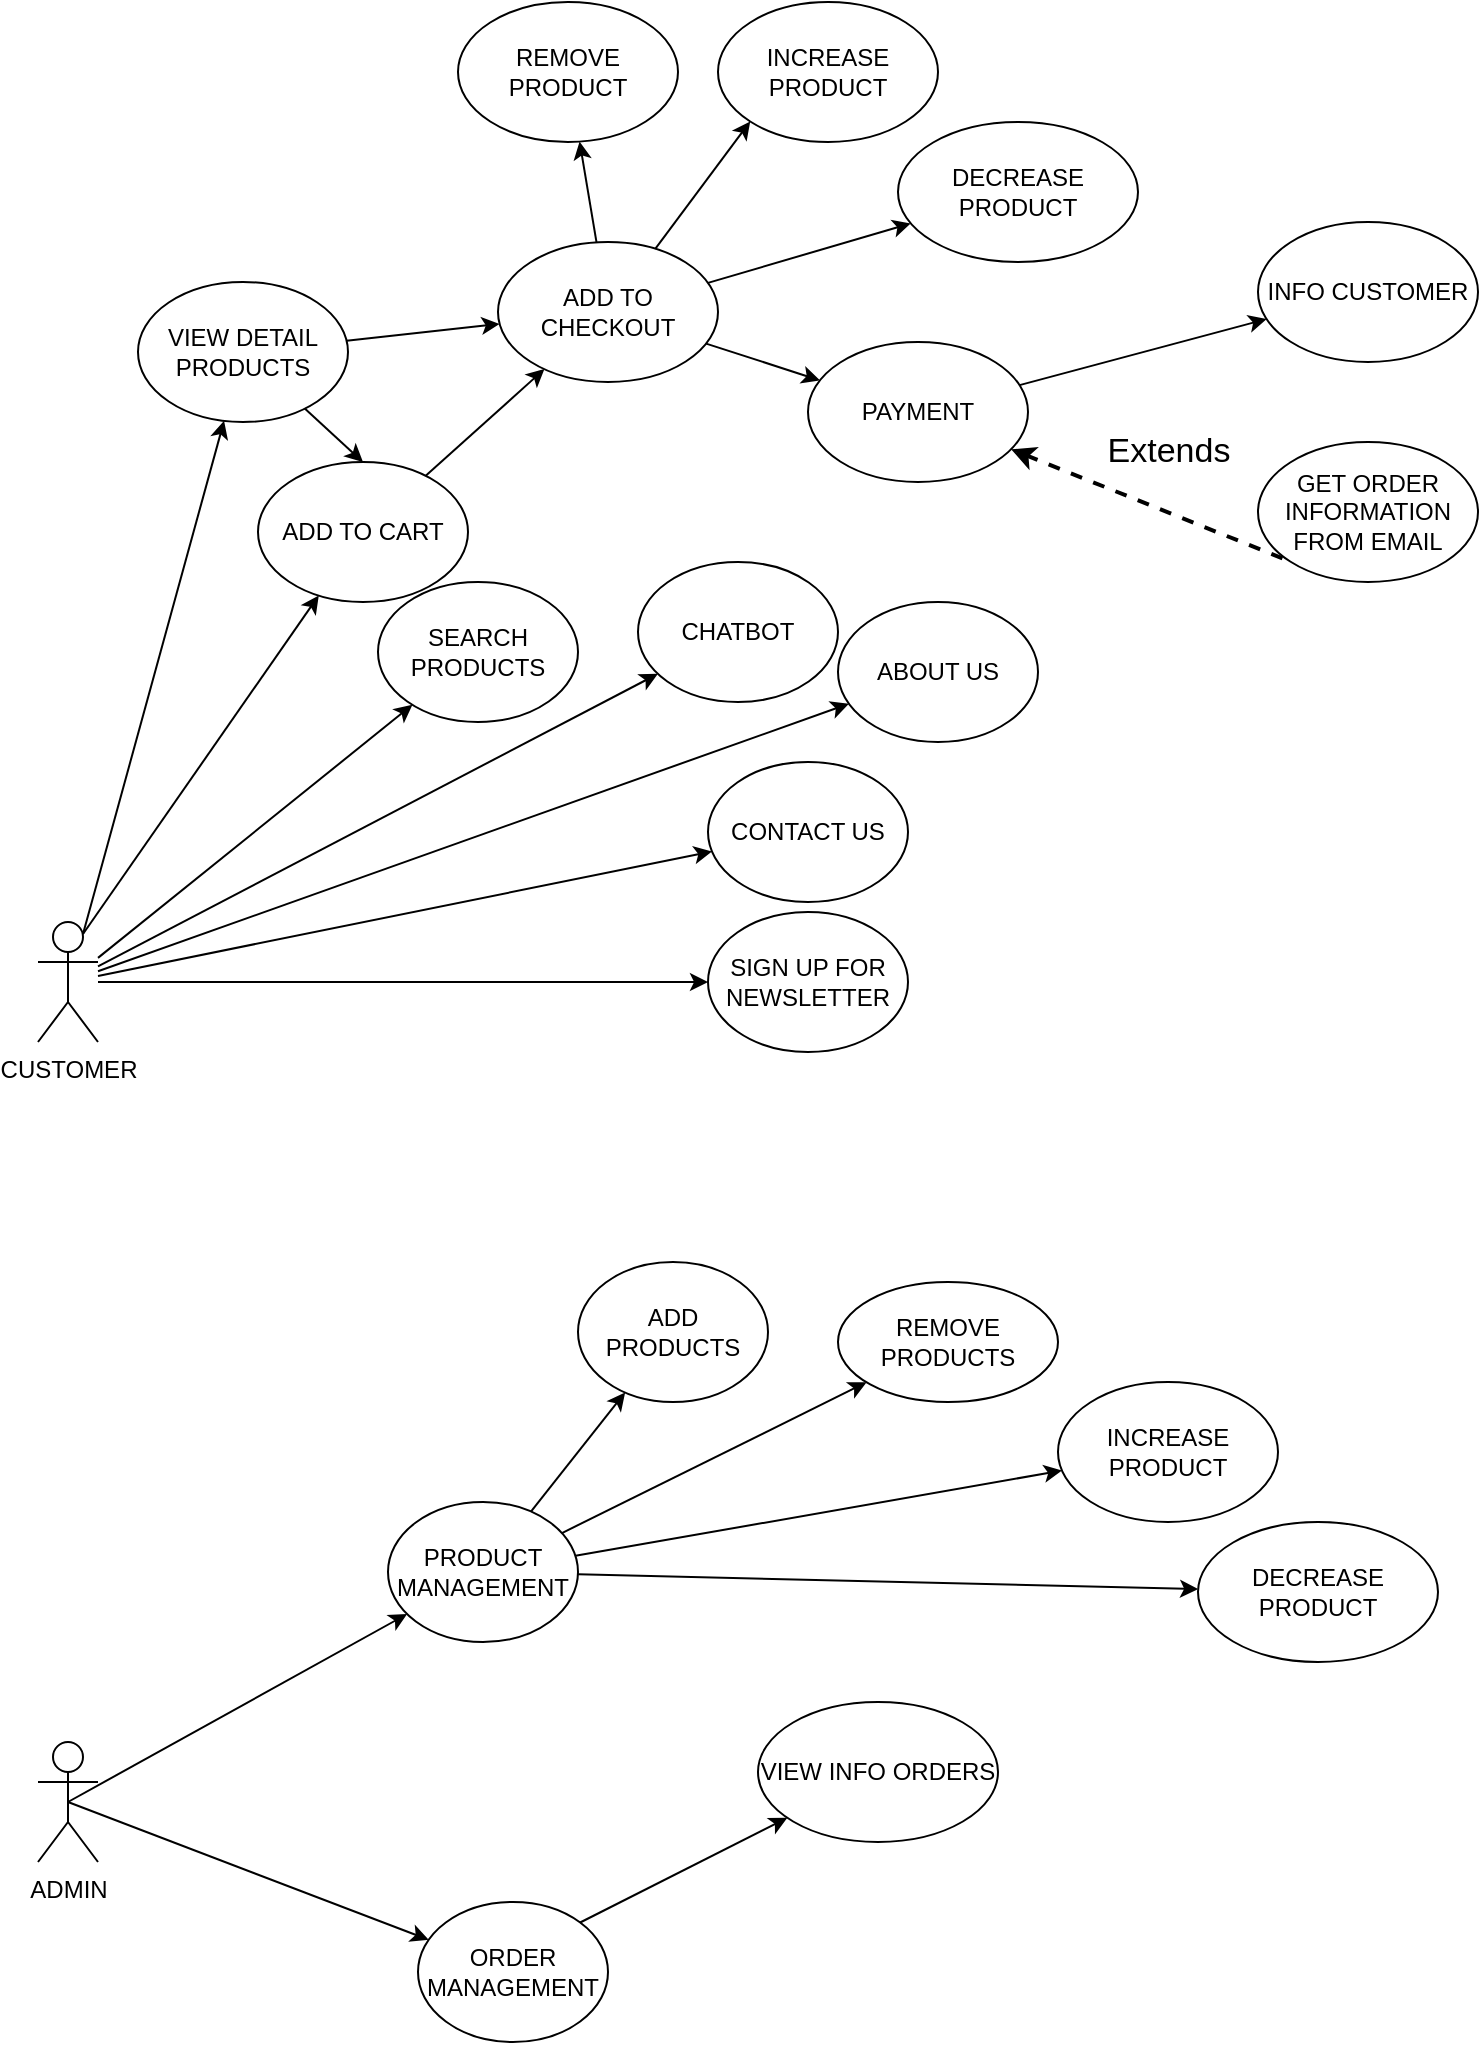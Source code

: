 <mxfile version="17.4.6" type="github">
  <diagram id="JZAeJcnLSfBEbdzy6QUT" name="Page-1">
    <mxGraphModel dx="1117" dy="1757" grid="1" gridSize="10" guides="1" tooltips="1" connect="1" arrows="1" fold="1" page="1" pageScale="1" pageWidth="850" pageHeight="1100" math="0" shadow="0">
      <root>
        <mxCell id="0" />
        <mxCell id="1" parent="0" />
        <mxCell id="F03WZERHqUWlmiGmvyyW-1" value="CUSTOMER" style="shape=umlActor;verticalLabelPosition=bottom;verticalAlign=top;html=1;outlineConnect=0;" vertex="1" parent="1">
          <mxGeometry x="40" y="80" width="30" height="60" as="geometry" />
        </mxCell>
        <mxCell id="F03WZERHqUWlmiGmvyyW-4" value="ADMIN" style="shape=umlActor;verticalLabelPosition=bottom;verticalAlign=top;html=1;outlineConnect=0;" vertex="1" parent="1">
          <mxGeometry x="40" y="490" width="30" height="60" as="geometry" />
        </mxCell>
        <mxCell id="F03WZERHqUWlmiGmvyyW-6" value="VIEW DETAIL PRODUCTS" style="ellipse;whiteSpace=wrap;html=1;" vertex="1" parent="1">
          <mxGeometry x="90" y="-240" width="105" height="70" as="geometry" />
        </mxCell>
        <mxCell id="F03WZERHqUWlmiGmvyyW-8" value="PAYMENT" style="ellipse;whiteSpace=wrap;html=1;" vertex="1" parent="1">
          <mxGeometry x="425" y="-210" width="110" height="70" as="geometry" />
        </mxCell>
        <mxCell id="F03WZERHqUWlmiGmvyyW-9" value="SEARCH PRODUCTS" style="ellipse;whiteSpace=wrap;html=1;" vertex="1" parent="1">
          <mxGeometry x="210" y="-90" width="100" height="70" as="geometry" />
        </mxCell>
        <mxCell id="F03WZERHqUWlmiGmvyyW-10" style="edgeStyle=orthogonalEdgeStyle;rounded=0;orthogonalLoop=1;jettySize=auto;html=1;exitX=0.5;exitY=1;exitDx=0;exitDy=0;" edge="1" parent="1" source="F03WZERHqUWlmiGmvyyW-9" target="F03WZERHqUWlmiGmvyyW-9">
          <mxGeometry relative="1" as="geometry" />
        </mxCell>
        <mxCell id="F03WZERHqUWlmiGmvyyW-11" value="ADD PRODUCTS" style="ellipse;whiteSpace=wrap;html=1;" vertex="1" parent="1">
          <mxGeometry x="310" y="250" width="95" height="70" as="geometry" />
        </mxCell>
        <mxCell id="F03WZERHqUWlmiGmvyyW-13" value="REMOVE PRODUCTS" style="ellipse;whiteSpace=wrap;html=1;" vertex="1" parent="1">
          <mxGeometry x="440" y="260" width="110" height="60" as="geometry" />
        </mxCell>
        <mxCell id="F03WZERHqUWlmiGmvyyW-14" value="INCREASE PRODUCT" style="ellipse;whiteSpace=wrap;html=1;" vertex="1" parent="1">
          <mxGeometry x="550" y="310" width="110" height="70" as="geometry" />
        </mxCell>
        <mxCell id="F03WZERHqUWlmiGmvyyW-15" value="DECREASE PRODUCT" style="ellipse;whiteSpace=wrap;html=1;" vertex="1" parent="1">
          <mxGeometry x="620" y="380" width="120" height="70" as="geometry" />
        </mxCell>
        <mxCell id="F03WZERHqUWlmiGmvyyW-19" value="PRODUCT MANAGEMENT" style="ellipse;whiteSpace=wrap;html=1;" vertex="1" parent="1">
          <mxGeometry x="215" y="370" width="95" height="70" as="geometry" />
        </mxCell>
        <mxCell id="F03WZERHqUWlmiGmvyyW-21" value="" style="endArrow=classic;html=1;rounded=0;" edge="1" parent="1" source="F03WZERHqUWlmiGmvyyW-19" target="F03WZERHqUWlmiGmvyyW-11">
          <mxGeometry width="50" height="50" relative="1" as="geometry">
            <mxPoint x="360" y="450" as="sourcePoint" />
            <mxPoint x="410" y="400" as="targetPoint" />
          </mxGeometry>
        </mxCell>
        <mxCell id="F03WZERHqUWlmiGmvyyW-22" value="" style="endArrow=classic;html=1;rounded=0;" edge="1" parent="1" source="F03WZERHqUWlmiGmvyyW-19" target="F03WZERHqUWlmiGmvyyW-13">
          <mxGeometry width="50" height="50" relative="1" as="geometry">
            <mxPoint x="360" y="450" as="sourcePoint" />
            <mxPoint x="410" y="400" as="targetPoint" />
          </mxGeometry>
        </mxCell>
        <mxCell id="F03WZERHqUWlmiGmvyyW-23" value="" style="endArrow=classic;html=1;rounded=0;" edge="1" parent="1" source="F03WZERHqUWlmiGmvyyW-19" target="F03WZERHqUWlmiGmvyyW-14">
          <mxGeometry width="50" height="50" relative="1" as="geometry">
            <mxPoint x="360" y="450" as="sourcePoint" />
            <mxPoint x="410" y="400" as="targetPoint" />
          </mxGeometry>
        </mxCell>
        <mxCell id="F03WZERHqUWlmiGmvyyW-24" value="" style="endArrow=classic;html=1;rounded=0;" edge="1" parent="1" source="F03WZERHqUWlmiGmvyyW-19" target="F03WZERHqUWlmiGmvyyW-15">
          <mxGeometry width="50" height="50" relative="1" as="geometry">
            <mxPoint x="310" y="405" as="sourcePoint" />
            <mxPoint x="410" y="400" as="targetPoint" />
          </mxGeometry>
        </mxCell>
        <mxCell id="F03WZERHqUWlmiGmvyyW-25" value="" style="endArrow=classic;html=1;rounded=0;exitX=0.5;exitY=0.5;exitDx=0;exitDy=0;exitPerimeter=0;" edge="1" parent="1" source="F03WZERHqUWlmiGmvyyW-4" target="F03WZERHqUWlmiGmvyyW-19">
          <mxGeometry width="50" height="50" relative="1" as="geometry">
            <mxPoint x="360" y="450" as="sourcePoint" />
            <mxPoint x="410" y="400" as="targetPoint" />
          </mxGeometry>
        </mxCell>
        <mxCell id="F03WZERHqUWlmiGmvyyW-26" value="ORDER MANAGEMENT" style="ellipse;whiteSpace=wrap;html=1;" vertex="1" parent="1">
          <mxGeometry x="230" y="570" width="95" height="70" as="geometry" />
        </mxCell>
        <mxCell id="F03WZERHqUWlmiGmvyyW-27" value="" style="endArrow=classic;html=1;rounded=0;exitX=0.5;exitY=0.5;exitDx=0;exitDy=0;exitPerimeter=0;" edge="1" parent="1" source="F03WZERHqUWlmiGmvyyW-4" target="F03WZERHqUWlmiGmvyyW-26">
          <mxGeometry width="50" height="50" relative="1" as="geometry">
            <mxPoint x="360" y="450" as="sourcePoint" />
            <mxPoint x="410" y="400" as="targetPoint" />
          </mxGeometry>
        </mxCell>
        <mxCell id="F03WZERHqUWlmiGmvyyW-28" value="VIEW INFO ORDERS" style="ellipse;whiteSpace=wrap;html=1;" vertex="1" parent="1">
          <mxGeometry x="400" y="470" width="120" height="70" as="geometry" />
        </mxCell>
        <mxCell id="F03WZERHqUWlmiGmvyyW-29" value="" style="endArrow=classic;html=1;rounded=0;exitX=1;exitY=0;exitDx=0;exitDy=0;" edge="1" parent="1" source="F03WZERHqUWlmiGmvyyW-26" target="F03WZERHqUWlmiGmvyyW-28">
          <mxGeometry width="50" height="50" relative="1" as="geometry">
            <mxPoint x="360" y="450" as="sourcePoint" />
            <mxPoint x="410" y="400" as="targetPoint" />
          </mxGeometry>
        </mxCell>
        <mxCell id="F03WZERHqUWlmiGmvyyW-30" value="INFO CUSTOMER" style="ellipse;whiteSpace=wrap;html=1;" vertex="1" parent="1">
          <mxGeometry x="650" y="-270" width="110" height="70" as="geometry" />
        </mxCell>
        <mxCell id="F03WZERHqUWlmiGmvyyW-31" value="CHATBOT" style="ellipse;whiteSpace=wrap;html=1;" vertex="1" parent="1">
          <mxGeometry x="340" y="-100" width="100" height="70" as="geometry" />
        </mxCell>
        <mxCell id="F03WZERHqUWlmiGmvyyW-35" value="" style="endArrow=classic;html=1;rounded=0;exitX=0.75;exitY=0.1;exitDx=0;exitDy=0;exitPerimeter=0;" edge="1" parent="1" source="F03WZERHqUWlmiGmvyyW-1" target="F03WZERHqUWlmiGmvyyW-6">
          <mxGeometry width="50" height="50" relative="1" as="geometry">
            <mxPoint x="119.439" y="-89.693" as="sourcePoint" />
            <mxPoint x="250" as="targetPoint" />
          </mxGeometry>
        </mxCell>
        <mxCell id="F03WZERHqUWlmiGmvyyW-37" value="" style="endArrow=classic;html=1;rounded=0;" edge="1" parent="1" source="F03WZERHqUWlmiGmvyyW-1" target="F03WZERHqUWlmiGmvyyW-9">
          <mxGeometry width="50" height="50" relative="1" as="geometry">
            <mxPoint x="217.979" y="-29.809" as="sourcePoint" />
            <mxPoint x="460" y="-90" as="targetPoint" />
          </mxGeometry>
        </mxCell>
        <mxCell id="F03WZERHqUWlmiGmvyyW-38" value="" style="endArrow=classic;html=1;rounded=0;" edge="1" parent="1" source="F03WZERHqUWlmiGmvyyW-1" target="F03WZERHqUWlmiGmvyyW-31">
          <mxGeometry width="50" height="50" relative="1" as="geometry">
            <mxPoint x="217.979" y="-29.809" as="sourcePoint" />
            <mxPoint x="460" y="-90" as="targetPoint" />
          </mxGeometry>
        </mxCell>
        <mxCell id="F03WZERHqUWlmiGmvyyW-39" value="" style="endArrow=classic;html=1;rounded=0;" edge="1" parent="1" source="F03WZERHqUWlmiGmvyyW-8" target="F03WZERHqUWlmiGmvyyW-30">
          <mxGeometry width="50" height="50" relative="1" as="geometry">
            <mxPoint x="217.979" y="-29.809" as="sourcePoint" />
            <mxPoint x="460" y="-90" as="targetPoint" />
          </mxGeometry>
        </mxCell>
        <mxCell id="F03WZERHqUWlmiGmvyyW-41" value="ABOUT US" style="ellipse;whiteSpace=wrap;html=1;" vertex="1" parent="1">
          <mxGeometry x="440" y="-80" width="100" height="70" as="geometry" />
        </mxCell>
        <mxCell id="F03WZERHqUWlmiGmvyyW-42" value="CONTACT US" style="ellipse;whiteSpace=wrap;html=1;" vertex="1" parent="1">
          <mxGeometry x="375" width="100" height="70" as="geometry" />
        </mxCell>
        <mxCell id="F03WZERHqUWlmiGmvyyW-43" value="" style="endArrow=classic;html=1;rounded=0;" edge="1" parent="1" source="F03WZERHqUWlmiGmvyyW-1" target="F03WZERHqUWlmiGmvyyW-41">
          <mxGeometry width="50" height="50" relative="1" as="geometry">
            <mxPoint x="217.979" y="-29.809" as="sourcePoint" />
            <mxPoint x="460" y="-90" as="targetPoint" />
          </mxGeometry>
        </mxCell>
        <mxCell id="F03WZERHqUWlmiGmvyyW-44" value="" style="endArrow=classic;html=1;rounded=0;" edge="1" parent="1" source="F03WZERHqUWlmiGmvyyW-1" target="F03WZERHqUWlmiGmvyyW-42">
          <mxGeometry width="50" height="50" relative="1" as="geometry">
            <mxPoint x="217.979" y="-29.809" as="sourcePoint" />
            <mxPoint x="460" y="-90" as="targetPoint" />
          </mxGeometry>
        </mxCell>
        <mxCell id="F03WZERHqUWlmiGmvyyW-46" value="GET ORDER INFORMATION FROM EMAIL" style="ellipse;whiteSpace=wrap;html=1;" vertex="1" parent="1">
          <mxGeometry x="650" y="-160" width="110" height="70" as="geometry" />
        </mxCell>
        <mxCell id="F03WZERHqUWlmiGmvyyW-48" value="" style="endArrow=none;dashed=1;html=1;rounded=0;fontSize=17;entryX=0;entryY=1;entryDx=0;entryDy=0;strokeWidth=2;startArrow=classic;startFill=1;" edge="1" parent="1" source="F03WZERHqUWlmiGmvyyW-8" target="F03WZERHqUWlmiGmvyyW-46">
          <mxGeometry width="50" height="50" relative="1" as="geometry">
            <mxPoint x="360" y="90" as="sourcePoint" />
            <mxPoint x="410" y="40" as="targetPoint" />
          </mxGeometry>
        </mxCell>
        <mxCell id="F03WZERHqUWlmiGmvyyW-49" value="Extends" style="text;html=1;align=center;verticalAlign=middle;resizable=0;points=[];autosize=1;strokeColor=none;fillColor=none;fontSize=17;" vertex="1" parent="1">
          <mxGeometry x="565" y="-170" width="80" height="30" as="geometry" />
        </mxCell>
        <mxCell id="F03WZERHqUWlmiGmvyyW-50" value="SIGN UP FOR NEWSLETTER" style="ellipse;whiteSpace=wrap;html=1;" vertex="1" parent="1">
          <mxGeometry x="375" y="75" width="100" height="70" as="geometry" />
        </mxCell>
        <mxCell id="F03WZERHqUWlmiGmvyyW-51" value="" style="endArrow=classic;html=1;rounded=0;" edge="1" parent="1" source="F03WZERHqUWlmiGmvyyW-1" target="F03WZERHqUWlmiGmvyyW-50">
          <mxGeometry width="50" height="50" relative="1" as="geometry">
            <mxPoint x="217.979" y="-29.809" as="sourcePoint" />
            <mxPoint x="460" y="-90" as="targetPoint" />
          </mxGeometry>
        </mxCell>
        <mxCell id="F03WZERHqUWlmiGmvyyW-53" value="ADD TO CART" style="ellipse;whiteSpace=wrap;html=1;" vertex="1" parent="1">
          <mxGeometry x="150" y="-150" width="105" height="70" as="geometry" />
        </mxCell>
        <mxCell id="F03WZERHqUWlmiGmvyyW-54" value="" style="endArrow=classic;html=1;rounded=0;exitX=0.75;exitY=0.1;exitDx=0;exitDy=0;exitPerimeter=0;" edge="1" parent="1" source="F03WZERHqUWlmiGmvyyW-1" target="F03WZERHqUWlmiGmvyyW-53">
          <mxGeometry width="50" height="50" relative="1" as="geometry">
            <mxPoint x="119.439" y="-89.693" as="sourcePoint" />
            <mxPoint x="250" as="targetPoint" />
          </mxGeometry>
        </mxCell>
        <mxCell id="F03WZERHqUWlmiGmvyyW-55" value="" style="endArrow=classic;html=1;rounded=0;" edge="1" parent="1" source="F03WZERHqUWlmiGmvyyW-57" target="F03WZERHqUWlmiGmvyyW-8">
          <mxGeometry width="50" height="50" relative="1" as="geometry">
            <mxPoint x="119.439" y="-89.693" as="sourcePoint" />
            <mxPoint x="250" as="targetPoint" />
          </mxGeometry>
        </mxCell>
        <mxCell id="F03WZERHqUWlmiGmvyyW-56" value="" style="endArrow=classic;html=1;rounded=0;entryX=0.5;entryY=0;entryDx=0;entryDy=0;" edge="1" parent="1" source="F03WZERHqUWlmiGmvyyW-6" target="F03WZERHqUWlmiGmvyyW-53">
          <mxGeometry width="50" height="50" relative="1" as="geometry">
            <mxPoint x="217.979" y="-29.809" as="sourcePoint" />
            <mxPoint x="460" y="-90" as="targetPoint" />
          </mxGeometry>
        </mxCell>
        <mxCell id="F03WZERHqUWlmiGmvyyW-57" value="ADD TO CHECKOUT" style="ellipse;whiteSpace=wrap;html=1;" vertex="1" parent="1">
          <mxGeometry x="270" y="-260" width="110" height="70" as="geometry" />
        </mxCell>
        <mxCell id="F03WZERHqUWlmiGmvyyW-58" value="" style="endArrow=classic;html=1;rounded=0;" edge="1" parent="1" source="F03WZERHqUWlmiGmvyyW-6" target="F03WZERHqUWlmiGmvyyW-57">
          <mxGeometry width="50" height="50" relative="1" as="geometry">
            <mxPoint x="119.439" y="-89.693" as="sourcePoint" />
            <mxPoint x="250" as="targetPoint" />
          </mxGeometry>
        </mxCell>
        <mxCell id="F03WZERHqUWlmiGmvyyW-59" value="" style="endArrow=classic;html=1;rounded=0;" edge="1" parent="1" source="F03WZERHqUWlmiGmvyyW-53" target="F03WZERHqUWlmiGmvyyW-57">
          <mxGeometry width="50" height="50" relative="1" as="geometry">
            <mxPoint x="119.439" y="-89.693" as="sourcePoint" />
            <mxPoint x="250" as="targetPoint" />
          </mxGeometry>
        </mxCell>
        <mxCell id="F03WZERHqUWlmiGmvyyW-60" value="REMOVE PRODUCT" style="ellipse;whiteSpace=wrap;html=1;" vertex="1" parent="1">
          <mxGeometry x="250" y="-380" width="110" height="70" as="geometry" />
        </mxCell>
        <mxCell id="F03WZERHqUWlmiGmvyyW-61" value="" style="endArrow=classic;html=1;rounded=0;" edge="1" parent="1" source="F03WZERHqUWlmiGmvyyW-57" target="F03WZERHqUWlmiGmvyyW-60">
          <mxGeometry width="50" height="50" relative="1" as="geometry">
            <mxPoint x="374.42" y="-209.64" as="sourcePoint" />
            <mxPoint x="420" y="-260" as="targetPoint" />
          </mxGeometry>
        </mxCell>
        <mxCell id="F03WZERHqUWlmiGmvyyW-63" value="INCREASE PRODUCT" style="ellipse;whiteSpace=wrap;html=1;" vertex="1" parent="1">
          <mxGeometry x="380" y="-380" width="110" height="70" as="geometry" />
        </mxCell>
        <mxCell id="F03WZERHqUWlmiGmvyyW-64" value="" style="endArrow=classic;html=1;rounded=0;entryX=0;entryY=1;entryDx=0;entryDy=0;" edge="1" parent="1" source="F03WZERHqUWlmiGmvyyW-57" target="F03WZERHqUWlmiGmvyyW-63">
          <mxGeometry width="50" height="50" relative="1" as="geometry">
            <mxPoint x="374.42" y="-209.64" as="sourcePoint" />
            <mxPoint x="420" y="-260" as="targetPoint" />
          </mxGeometry>
        </mxCell>
        <mxCell id="F03WZERHqUWlmiGmvyyW-65" value="DECREASE PRODUCT" style="ellipse;whiteSpace=wrap;html=1;" vertex="1" parent="1">
          <mxGeometry x="470" y="-320" width="120" height="70" as="geometry" />
        </mxCell>
        <mxCell id="F03WZERHqUWlmiGmvyyW-66" value="" style="endArrow=classic;html=1;rounded=0;" edge="1" parent="1" source="F03WZERHqUWlmiGmvyyW-57" target="F03WZERHqUWlmiGmvyyW-65">
          <mxGeometry width="50" height="50" relative="1" as="geometry">
            <mxPoint x="374.42" y="-209.64" as="sourcePoint" />
            <mxPoint x="420" y="-260" as="targetPoint" />
          </mxGeometry>
        </mxCell>
      </root>
    </mxGraphModel>
  </diagram>
</mxfile>
